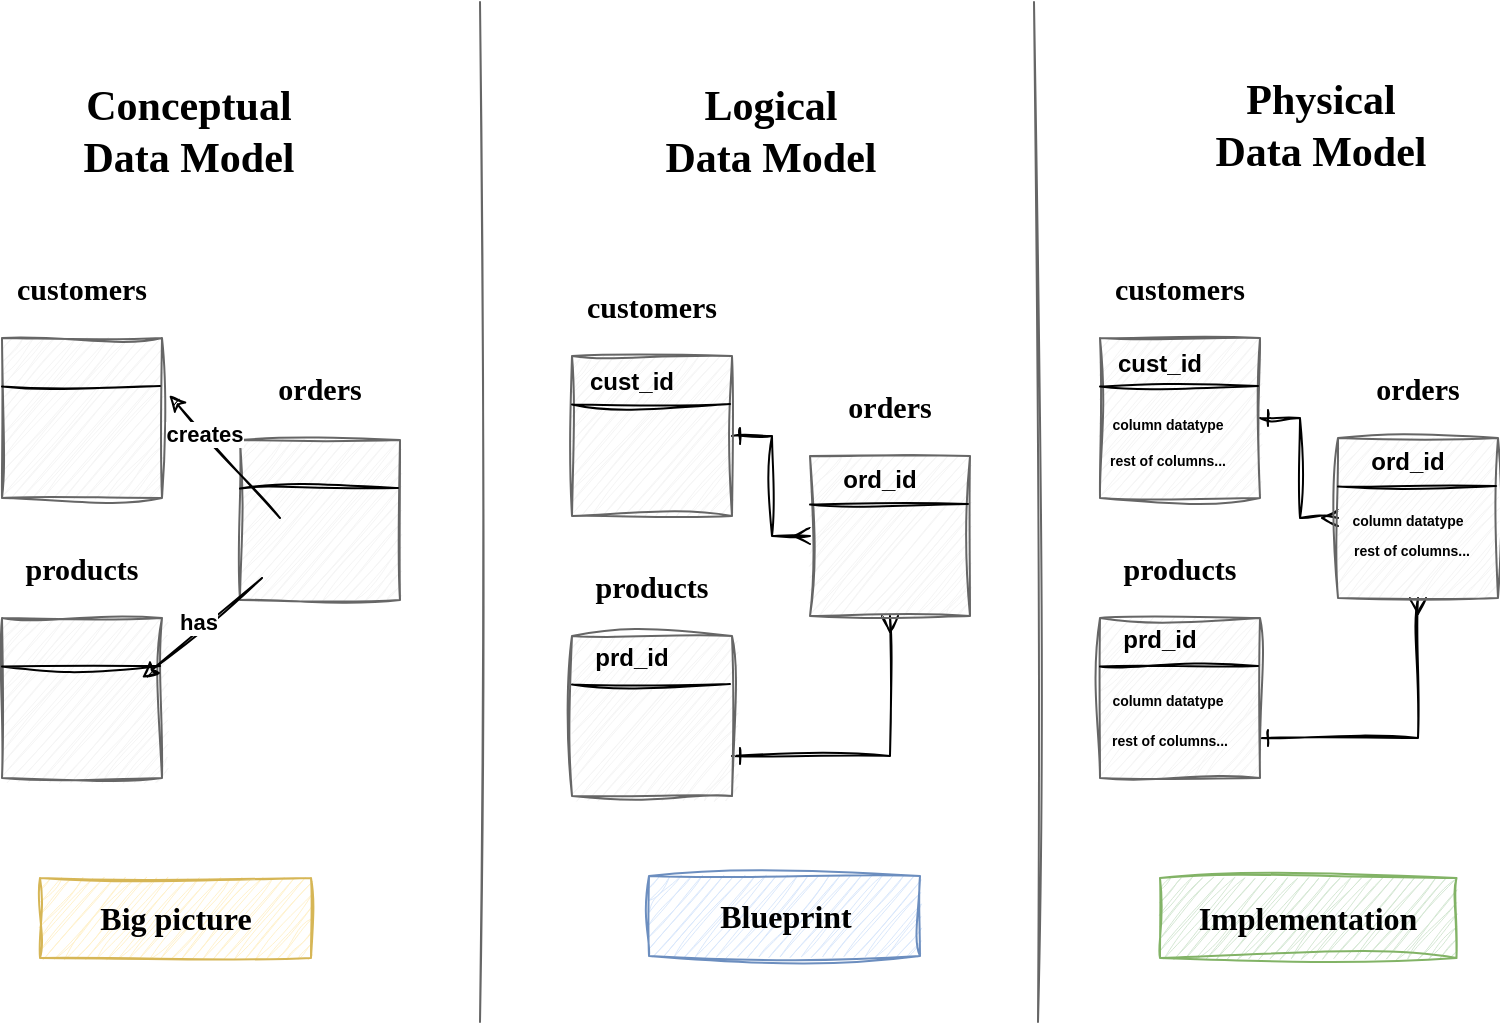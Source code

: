 <mxfile version="26.1.1">
  <diagram name="Page-1" id="EN14dxH6_i5rPOAZoOzE">
    <mxGraphModel dx="1036" dy="702" grid="1" gridSize="10" guides="1" tooltips="1" connect="1" arrows="1" fold="1" page="1" pageScale="1" pageWidth="850" pageHeight="1100" math="0" shadow="0">
      <root>
        <mxCell id="0" />
        <mxCell id="1" parent="0" />
        <mxCell id="tyqhJ8zjRIvEblvX_bp2-5" value="" style="rounded=0;whiteSpace=wrap;html=1;sketch=1;curveFitting=1;jiggle=2;fillColor=#f5f5f5;fontColor=#333333;strokeColor=#666666;" vertex="1" parent="1">
          <mxGeometry x="41" y="258" width="80" height="80" as="geometry" />
        </mxCell>
        <mxCell id="tyqhJ8zjRIvEblvX_bp2-6" value="&lt;b&gt;&lt;font face=&quot;Comic Sans MS&quot; style=&quot;font-size: 15px;&quot;&gt;customers&lt;/font&gt;&lt;/b&gt;" style="text;html=1;align=center;verticalAlign=middle;whiteSpace=wrap;rounded=0;" vertex="1" parent="1">
          <mxGeometry x="51" y="218" width="60" height="30" as="geometry" />
        </mxCell>
        <mxCell id="tyqhJ8zjRIvEblvX_bp2-8" value="&lt;b&gt;&lt;font face=&quot;Comic Sans MS&quot; style=&quot;font-size: 15px;&quot;&gt;orders&lt;/font&gt;&lt;/b&gt;" style="text;html=1;align=center;verticalAlign=middle;whiteSpace=wrap;rounded=0;" vertex="1" parent="1">
          <mxGeometry x="170" y="268" width="60" height="30" as="geometry" />
        </mxCell>
        <mxCell id="tyqhJ8zjRIvEblvX_bp2-10" value="&lt;b&gt;&lt;font face=&quot;Comic Sans MS&quot; style=&quot;font-size: 15px;&quot;&gt;products&lt;/font&gt;&lt;/b&gt;" style="text;html=1;align=center;verticalAlign=middle;whiteSpace=wrap;rounded=0;" vertex="1" parent="1">
          <mxGeometry x="51" y="358" width="60" height="30" as="geometry" />
        </mxCell>
        <mxCell id="tyqhJ8zjRIvEblvX_bp2-12" value="" style="endArrow=none;html=1;rounded=0;sketch=1;curveFitting=1;jiggle=2;" edge="1" parent="1">
          <mxGeometry width="50" height="50" relative="1" as="geometry">
            <mxPoint x="41" y="282.29" as="sourcePoint" />
            <mxPoint x="120" y="282" as="targetPoint" />
          </mxGeometry>
        </mxCell>
        <mxCell id="tyqhJ8zjRIvEblvX_bp2-13" value="" style="rounded=0;whiteSpace=wrap;html=1;sketch=1;curveFitting=1;jiggle=2;fillColor=#f5f5f5;fontColor=#333333;strokeColor=#666666;" vertex="1" parent="1">
          <mxGeometry x="160" y="309" width="80" height="80" as="geometry" />
        </mxCell>
        <mxCell id="tyqhJ8zjRIvEblvX_bp2-14" value="" style="endArrow=none;html=1;rounded=0;sketch=1;curveFitting=1;jiggle=2;" edge="1" parent="1">
          <mxGeometry width="50" height="50" relative="1" as="geometry">
            <mxPoint x="160" y="333.29" as="sourcePoint" />
            <mxPoint x="239" y="333" as="targetPoint" />
          </mxGeometry>
        </mxCell>
        <mxCell id="tyqhJ8zjRIvEblvX_bp2-15" value="" style="rounded=0;whiteSpace=wrap;html=1;sketch=1;curveFitting=1;jiggle=2;fillColor=#f5f5f5;fontColor=#333333;strokeColor=#666666;" vertex="1" parent="1">
          <mxGeometry x="41" y="398" width="80" height="80" as="geometry" />
        </mxCell>
        <mxCell id="tyqhJ8zjRIvEblvX_bp2-16" value="" style="endArrow=none;html=1;rounded=0;sketch=1;curveFitting=1;jiggle=2;" edge="1" parent="1">
          <mxGeometry width="50" height="50" relative="1" as="geometry">
            <mxPoint x="41" y="422.29" as="sourcePoint" />
            <mxPoint x="120" y="422" as="targetPoint" />
          </mxGeometry>
        </mxCell>
        <mxCell id="tyqhJ8zjRIvEblvX_bp2-17" value="" style="endArrow=classic;html=1;rounded=0;sketch=1;curveFitting=1;jiggle=2;" edge="1" parent="1">
          <mxGeometry width="50" height="50" relative="1" as="geometry">
            <mxPoint x="171" y="378" as="sourcePoint" />
            <mxPoint x="111" y="428" as="targetPoint" />
          </mxGeometry>
        </mxCell>
        <mxCell id="tyqhJ8zjRIvEblvX_bp2-19" value="&lt;b&gt;has&lt;/b&gt;" style="edgeLabel;html=1;align=center;verticalAlign=middle;resizable=0;points=[];" vertex="1" connectable="0" parent="tyqhJ8zjRIvEblvX_bp2-17">
          <mxGeometry x="0.011" y="-4" relative="1" as="geometry">
            <mxPoint x="1" as="offset" />
          </mxGeometry>
        </mxCell>
        <mxCell id="tyqhJ8zjRIvEblvX_bp2-18" value="" style="endArrow=classic;html=1;rounded=0;sketch=1;curveFitting=1;jiggle=2;exitX=0.25;exitY=0.5;exitDx=0;exitDy=0;exitPerimeter=0;entryX=1.045;entryY=0.357;entryDx=0;entryDy=0;entryPerimeter=0;" edge="1" parent="1" target="tyqhJ8zjRIvEblvX_bp2-5">
          <mxGeometry width="50" height="50" relative="1" as="geometry">
            <mxPoint x="180" y="348" as="sourcePoint" />
            <mxPoint x="110" y="328" as="targetPoint" />
          </mxGeometry>
        </mxCell>
        <mxCell id="tyqhJ8zjRIvEblvX_bp2-20" value="&lt;b&gt;creates&lt;/b&gt;" style="edgeLabel;html=1;align=center;verticalAlign=middle;resizable=0;points=[];" vertex="1" connectable="0" parent="tyqhJ8zjRIvEblvX_bp2-18">
          <mxGeometry x="0.378" relative="1" as="geometry">
            <mxPoint as="offset" />
          </mxGeometry>
        </mxCell>
        <mxCell id="tyqhJ8zjRIvEblvX_bp2-37" style="edgeStyle=orthogonalEdgeStyle;rounded=0;orthogonalLoop=1;jettySize=auto;html=1;exitX=1;exitY=0.5;exitDx=0;exitDy=0;entryX=0;entryY=0.5;entryDx=0;entryDy=0;endArrow=ERmany;endFill=0;startArrow=ERone;startFill=0;sketch=1;curveFitting=1;jiggle=2;" edge="1" parent="1" source="tyqhJ8zjRIvEblvX_bp2-21" target="tyqhJ8zjRIvEblvX_bp2-26">
          <mxGeometry relative="1" as="geometry" />
        </mxCell>
        <mxCell id="tyqhJ8zjRIvEblvX_bp2-21" value="" style="rounded=0;whiteSpace=wrap;html=1;sketch=1;curveFitting=1;jiggle=2;fillColor=#f5f5f5;fontColor=#333333;strokeColor=#666666;" vertex="1" parent="1">
          <mxGeometry x="326" y="267" width="80" height="80" as="geometry" />
        </mxCell>
        <mxCell id="tyqhJ8zjRIvEblvX_bp2-22" value="&lt;b&gt;&lt;font face=&quot;Comic Sans MS&quot; style=&quot;font-size: 15px;&quot;&gt;customers&lt;/font&gt;&lt;/b&gt;" style="text;html=1;align=center;verticalAlign=middle;whiteSpace=wrap;rounded=0;" vertex="1" parent="1">
          <mxGeometry x="336" y="227" width="60" height="30" as="geometry" />
        </mxCell>
        <mxCell id="tyqhJ8zjRIvEblvX_bp2-23" value="&lt;b&gt;&lt;font face=&quot;Comic Sans MS&quot; style=&quot;font-size: 15px;&quot;&gt;orders&lt;/font&gt;&lt;/b&gt;" style="text;html=1;align=center;verticalAlign=middle;whiteSpace=wrap;rounded=0;" vertex="1" parent="1">
          <mxGeometry x="455" y="277" width="60" height="30" as="geometry" />
        </mxCell>
        <mxCell id="tyqhJ8zjRIvEblvX_bp2-24" value="&lt;b&gt;&lt;font face=&quot;Comic Sans MS&quot; style=&quot;font-size: 15px;&quot;&gt;products&lt;/font&gt;&lt;/b&gt;" style="text;html=1;align=center;verticalAlign=middle;whiteSpace=wrap;rounded=0;" vertex="1" parent="1">
          <mxGeometry x="336" y="367" width="60" height="30" as="geometry" />
        </mxCell>
        <mxCell id="tyqhJ8zjRIvEblvX_bp2-25" value="" style="endArrow=none;html=1;rounded=0;sketch=1;curveFitting=1;jiggle=2;" edge="1" parent="1">
          <mxGeometry width="50" height="50" relative="1" as="geometry">
            <mxPoint x="326" y="291.29" as="sourcePoint" />
            <mxPoint x="405" y="291" as="targetPoint" />
          </mxGeometry>
        </mxCell>
        <mxCell id="tyqhJ8zjRIvEblvX_bp2-39" style="edgeStyle=orthogonalEdgeStyle;rounded=0;orthogonalLoop=1;jettySize=auto;html=1;exitX=0.5;exitY=1;exitDx=0;exitDy=0;entryX=1;entryY=0.75;entryDx=0;entryDy=0;endArrow=ERone;endFill=0;startArrow=ERmany;startFill=0;sketch=1;curveFitting=1;jiggle=2;" edge="1" parent="1" source="tyqhJ8zjRIvEblvX_bp2-26" target="tyqhJ8zjRIvEblvX_bp2-28">
          <mxGeometry relative="1" as="geometry" />
        </mxCell>
        <mxCell id="tyqhJ8zjRIvEblvX_bp2-26" value="" style="rounded=0;whiteSpace=wrap;html=1;sketch=1;curveFitting=1;jiggle=2;fillColor=#f5f5f5;fontColor=#333333;strokeColor=#666666;" vertex="1" parent="1">
          <mxGeometry x="445" y="317" width="80" height="80" as="geometry" />
        </mxCell>
        <mxCell id="tyqhJ8zjRIvEblvX_bp2-27" value="" style="endArrow=none;html=1;rounded=0;sketch=1;curveFitting=1;jiggle=2;" edge="1" parent="1">
          <mxGeometry width="50" height="50" relative="1" as="geometry">
            <mxPoint x="445" y="341.29" as="sourcePoint" />
            <mxPoint x="524" y="341" as="targetPoint" />
          </mxGeometry>
        </mxCell>
        <mxCell id="tyqhJ8zjRIvEblvX_bp2-28" value="" style="rounded=0;whiteSpace=wrap;html=1;sketch=1;curveFitting=1;jiggle=2;fillColor=#f5f5f5;fontColor=#333333;strokeColor=#666666;" vertex="1" parent="1">
          <mxGeometry x="326" y="407" width="80" height="80" as="geometry" />
        </mxCell>
        <mxCell id="tyqhJ8zjRIvEblvX_bp2-29" value="" style="endArrow=none;html=1;rounded=0;sketch=1;curveFitting=1;jiggle=2;" edge="1" parent="1">
          <mxGeometry width="50" height="50" relative="1" as="geometry">
            <mxPoint x="326" y="431.29" as="sourcePoint" />
            <mxPoint x="405" y="431" as="targetPoint" />
          </mxGeometry>
        </mxCell>
        <mxCell id="tyqhJ8zjRIvEblvX_bp2-34" value="&lt;b&gt;cust_id&lt;/b&gt;" style="text;html=1;align=center;verticalAlign=middle;whiteSpace=wrap;rounded=0;" vertex="1" parent="1">
          <mxGeometry x="326" y="265" width="60" height="30" as="geometry" />
        </mxCell>
        <mxCell id="tyqhJ8zjRIvEblvX_bp2-35" value="&lt;b&gt;ord_id&lt;/b&gt;" style="text;html=1;align=center;verticalAlign=middle;whiteSpace=wrap;rounded=0;" vertex="1" parent="1">
          <mxGeometry x="450" y="314" width="60" height="30" as="geometry" />
        </mxCell>
        <mxCell id="tyqhJ8zjRIvEblvX_bp2-36" value="&lt;b&gt;prd_id&lt;/b&gt;" style="text;html=1;align=center;verticalAlign=middle;whiteSpace=wrap;rounded=0;" vertex="1" parent="1">
          <mxGeometry x="326" y="403" width="60" height="30" as="geometry" />
        </mxCell>
        <mxCell id="tyqhJ8zjRIvEblvX_bp2-41" style="edgeStyle=orthogonalEdgeStyle;rounded=0;orthogonalLoop=1;jettySize=auto;html=1;exitX=1;exitY=0.5;exitDx=0;exitDy=0;entryX=0;entryY=0.5;entryDx=0;entryDy=0;endArrow=ERmany;endFill=0;startArrow=ERone;startFill=0;sketch=1;curveFitting=1;jiggle=2;" edge="1" parent="1" source="tyqhJ8zjRIvEblvX_bp2-42" target="tyqhJ8zjRIvEblvX_bp2-48">
          <mxGeometry relative="1" as="geometry" />
        </mxCell>
        <mxCell id="tyqhJ8zjRIvEblvX_bp2-42" value="" style="rounded=0;whiteSpace=wrap;html=1;sketch=1;curveFitting=1;jiggle=2;fillColor=#f5f5f5;fontColor=#333333;strokeColor=#666666;" vertex="1" parent="1">
          <mxGeometry x="590" y="258" width="80" height="80" as="geometry" />
        </mxCell>
        <mxCell id="tyqhJ8zjRIvEblvX_bp2-43" value="&lt;b&gt;&lt;font face=&quot;Comic Sans MS&quot; style=&quot;font-size: 15px;&quot;&gt;customers&lt;/font&gt;&lt;/b&gt;" style="text;html=1;align=center;verticalAlign=middle;whiteSpace=wrap;rounded=0;" vertex="1" parent="1">
          <mxGeometry x="600" y="218" width="60" height="30" as="geometry" />
        </mxCell>
        <mxCell id="tyqhJ8zjRIvEblvX_bp2-44" value="&lt;b&gt;&lt;font face=&quot;Comic Sans MS&quot; style=&quot;font-size: 15px;&quot;&gt;orders&lt;/font&gt;&lt;/b&gt;" style="text;html=1;align=center;verticalAlign=middle;whiteSpace=wrap;rounded=0;" vertex="1" parent="1">
          <mxGeometry x="719" y="268" width="60" height="30" as="geometry" />
        </mxCell>
        <mxCell id="tyqhJ8zjRIvEblvX_bp2-45" value="&lt;b&gt;&lt;font face=&quot;Comic Sans MS&quot; style=&quot;font-size: 15px;&quot;&gt;products&lt;/font&gt;&lt;/b&gt;" style="text;html=1;align=center;verticalAlign=middle;whiteSpace=wrap;rounded=0;" vertex="1" parent="1">
          <mxGeometry x="600" y="358" width="60" height="30" as="geometry" />
        </mxCell>
        <mxCell id="tyqhJ8zjRIvEblvX_bp2-46" value="" style="endArrow=none;html=1;rounded=0;sketch=1;curveFitting=1;jiggle=2;" edge="1" parent="1">
          <mxGeometry width="50" height="50" relative="1" as="geometry">
            <mxPoint x="590" y="282.29" as="sourcePoint" />
            <mxPoint x="669" y="282" as="targetPoint" />
          </mxGeometry>
        </mxCell>
        <mxCell id="tyqhJ8zjRIvEblvX_bp2-47" style="edgeStyle=orthogonalEdgeStyle;rounded=0;orthogonalLoop=1;jettySize=auto;html=1;exitX=0.5;exitY=1;exitDx=0;exitDy=0;entryX=1;entryY=0.75;entryDx=0;entryDy=0;endArrow=ERone;endFill=0;startArrow=ERmany;startFill=0;sketch=1;curveFitting=1;jiggle=2;" edge="1" parent="1" source="tyqhJ8zjRIvEblvX_bp2-48" target="tyqhJ8zjRIvEblvX_bp2-50">
          <mxGeometry relative="1" as="geometry" />
        </mxCell>
        <mxCell id="tyqhJ8zjRIvEblvX_bp2-48" value="" style="rounded=0;whiteSpace=wrap;html=1;sketch=1;curveFitting=1;jiggle=2;fillColor=#f5f5f5;fontColor=#333333;strokeColor=#666666;" vertex="1" parent="1">
          <mxGeometry x="709" y="308" width="80" height="80" as="geometry" />
        </mxCell>
        <mxCell id="tyqhJ8zjRIvEblvX_bp2-49" value="" style="endArrow=none;html=1;rounded=0;sketch=1;curveFitting=1;jiggle=2;" edge="1" parent="1">
          <mxGeometry width="50" height="50" relative="1" as="geometry">
            <mxPoint x="709" y="332.29" as="sourcePoint" />
            <mxPoint x="788" y="332" as="targetPoint" />
          </mxGeometry>
        </mxCell>
        <mxCell id="tyqhJ8zjRIvEblvX_bp2-50" value="" style="rounded=0;whiteSpace=wrap;html=1;sketch=1;curveFitting=1;jiggle=2;fillColor=#f5f5f5;fontColor=#333333;strokeColor=#666666;" vertex="1" parent="1">
          <mxGeometry x="590" y="398" width="80" height="80" as="geometry" />
        </mxCell>
        <mxCell id="tyqhJ8zjRIvEblvX_bp2-51" value="" style="endArrow=none;html=1;rounded=0;sketch=1;curveFitting=1;jiggle=2;" edge="1" parent="1">
          <mxGeometry width="50" height="50" relative="1" as="geometry">
            <mxPoint x="590" y="422.29" as="sourcePoint" />
            <mxPoint x="669" y="422" as="targetPoint" />
          </mxGeometry>
        </mxCell>
        <mxCell id="tyqhJ8zjRIvEblvX_bp2-52" value="&lt;b&gt;cust_id&lt;/b&gt;" style="text;html=1;align=center;verticalAlign=middle;whiteSpace=wrap;rounded=0;" vertex="1" parent="1">
          <mxGeometry x="590" y="256" width="60" height="30" as="geometry" />
        </mxCell>
        <mxCell id="tyqhJ8zjRIvEblvX_bp2-53" value="&lt;b&gt;ord_id&lt;/b&gt;" style="text;html=1;align=center;verticalAlign=middle;whiteSpace=wrap;rounded=0;" vertex="1" parent="1">
          <mxGeometry x="714" y="305" width="60" height="30" as="geometry" />
        </mxCell>
        <mxCell id="tyqhJ8zjRIvEblvX_bp2-54" value="&lt;b&gt;prd_id&lt;/b&gt;" style="text;html=1;align=center;verticalAlign=middle;whiteSpace=wrap;rounded=0;" vertex="1" parent="1">
          <mxGeometry x="590" y="394" width="60" height="30" as="geometry" />
        </mxCell>
        <mxCell id="tyqhJ8zjRIvEblvX_bp2-55" value="&lt;font style=&quot;font-size: 7px;&quot;&gt;&lt;b&gt;column datatype&lt;/b&gt;&lt;/font&gt;" style="text;html=1;align=center;verticalAlign=middle;whiteSpace=wrap;rounded=0;" vertex="1" parent="1">
          <mxGeometry x="594" y="285" width="60" height="30" as="geometry" />
        </mxCell>
        <mxCell id="tyqhJ8zjRIvEblvX_bp2-56" value="&lt;font style=&quot;font-size: 7px;&quot;&gt;&lt;b&gt;column datatype&lt;/b&gt;&lt;/font&gt;" style="text;html=1;align=center;verticalAlign=middle;whiteSpace=wrap;rounded=0;" vertex="1" parent="1">
          <mxGeometry x="714" y="333" width="60" height="30" as="geometry" />
        </mxCell>
        <mxCell id="tyqhJ8zjRIvEblvX_bp2-57" value="&lt;font style=&quot;font-size: 7px;&quot;&gt;&lt;b&gt;column datatype&lt;/b&gt;&lt;/font&gt;" style="text;html=1;align=center;verticalAlign=middle;whiteSpace=wrap;rounded=0;" vertex="1" parent="1">
          <mxGeometry x="594" y="423" width="60" height="30" as="geometry" />
        </mxCell>
        <mxCell id="tyqhJ8zjRIvEblvX_bp2-58" value="&lt;font style=&quot;font-size: 7px;&quot;&gt;&lt;b&gt;rest of columns...&lt;/b&gt;&lt;/font&gt;&lt;span style=&quot;color: rgba(0, 0, 0, 0); font-family: monospace; font-size: 0px; text-align: start; text-wrap-mode: nowrap;&quot;&gt;%3CmxGraphModel%3E%3Croot%3E%3CmxCell%20id%3D%220%22%2F%3E%3CmxCell%20id%3D%221%22%20parent%3D%220%22%2F%3E%3CmxCell%20id%3D%222%22%20value%3D%22%26lt%3Bfont%20style%3D%26quot%3Bfont-size%3A%207px%3B%26quot%3B%26gt%3B%26lt%3Bb%26gt%3Bcolumn%20datatype%26lt%3B%2Fb%26gt%3B%26lt%3B%2Ffont%26gt%3B%22%20style%3D%22text%3Bhtml%3D1%3Balign%3Dcenter%3BverticalAlign%3Dmiddle%3BwhiteSpace%3Dwrap%3Brounded%3D0%3B%22%20vertex%3D%221%22%20parent%3D%221%22%3E%3CmxGeometry%20x%3D%22594%22%20y%3D%22307%22%20width%3D%2260%22%20height%3D%2230%22%20as%3D%22geometry%22%2F%3E%3C%2FmxCell%3E%3C%2Froot%3E%3C%2FmxGraphModel%3E&lt;/span&gt;" style="text;html=1;align=center;verticalAlign=middle;whiteSpace=wrap;rounded=0;" vertex="1" parent="1">
          <mxGeometry x="594" y="303" width="60" height="30" as="geometry" />
        </mxCell>
        <mxCell id="tyqhJ8zjRIvEblvX_bp2-59" value="&lt;font style=&quot;font-size: 7px;&quot;&gt;&lt;b&gt;rest of columns...&lt;/b&gt;&lt;/font&gt;&lt;span style=&quot;color: rgba(0, 0, 0, 0); font-family: monospace; font-size: 0px; text-align: start; text-wrap-mode: nowrap;&quot;&gt;%3CmxGraphModel%3E%3Croot%3E%3CmxCell%20id%3D%220%22%2F%3E%3CmxCell%20id%3D%221%22%20parent%3D%220%22%2F%3E%3CmxCell%20id%3D%222%22%20value%3D%22%26lt%3Bfont%20style%3D%26quot%3Bfont-size%3A%207px%3B%26quot%3B%26gt%3B%26lt%3Bb%26gt%3Bcolumn%20datatype%26lt%3B%2Fb%26gt%3B%26lt%3B%2Ffont%26gt%3B%22%20style%3D%22text%3Bhtml%3D1%3Balign%3Dcenter%3BverticalAlign%3Dmiddle%3BwhiteSpace%3Dwrap%3Brounded%3D0%3B%22%20vertex%3D%221%22%20parent%3D%221%22%3E%3CmxGeometry%20x%3D%22594%22%20y%3D%22307%22%20width%3D%2260%22%20height%3D%2230%22%20as%3D%22geometry%22%2F%3E%3C%2FmxCell%3E%3C%2Froot%3E%3C%2FmxGraphModel%3E&lt;/span&gt;" style="text;html=1;align=center;verticalAlign=middle;whiteSpace=wrap;rounded=0;" vertex="1" parent="1">
          <mxGeometry x="716" y="348" width="60" height="30" as="geometry" />
        </mxCell>
        <mxCell id="tyqhJ8zjRIvEblvX_bp2-60" value="&lt;font style=&quot;font-size: 7px;&quot;&gt;&lt;b&gt;rest of columns...&lt;/b&gt;&lt;/font&gt;&lt;span style=&quot;color: rgba(0, 0, 0, 0); font-family: monospace; font-size: 0px; text-align: start; text-wrap-mode: nowrap;&quot;&gt;%3CmxGraphModel%3E%3Croot%3E%3CmxCell%20id%3D%220%22%2F%3E%3CmxCell%20id%3D%221%22%20parent%3D%220%22%2F%3E%3CmxCell%20id%3D%222%22%20value%3D%22%26lt%3Bfont%20style%3D%26quot%3Bfont-size%3A%207px%3B%26quot%3B%26gt%3B%26lt%3Bb%26gt%3Bcolumn%20datatype%26lt%3B%2Fb%26gt%3B%26lt%3B%2Ffont%26gt%3B%22%20style%3D%22text%3Bhtml%3D1%3Balign%3Dcenter%3BverticalAlign%3Dmiddle%3BwhiteSpace%3Dwrap%3Brounded%3D0%3B%22%20vertex%3D%221%22%20parent%3D%221%22%3E%3CmxGeometry%20x%3D%22594%22%20y%3D%22307%22%20width%3D%2260%22%20height%3D%2230%22%20as%3D%22geometry%22%2F%3E%3C%2FmxCell%3E%3C%2Froot%3E%3C%2FmxGraphModel%3E&lt;/span&gt;" style="text;html=1;align=center;verticalAlign=middle;whiteSpace=wrap;rounded=0;" vertex="1" parent="1">
          <mxGeometry x="595" y="443" width="60" height="30" as="geometry" />
        </mxCell>
        <mxCell id="tyqhJ8zjRIvEblvX_bp2-61" value="" style="endArrow=none;html=1;rounded=0;sketch=1;curveFitting=1;jiggle=2;fillColor=#f5f5f5;strokeColor=#666666;" edge="1" parent="1">
          <mxGeometry width="50" height="50" relative="1" as="geometry">
            <mxPoint x="280" y="600" as="sourcePoint" />
            <mxPoint x="280" y="90" as="targetPoint" />
          </mxGeometry>
        </mxCell>
        <mxCell id="tyqhJ8zjRIvEblvX_bp2-62" value="" style="endArrow=none;html=1;rounded=0;sketch=1;curveFitting=1;jiggle=2;fillColor=#f5f5f5;strokeColor=#666666;" edge="1" parent="1">
          <mxGeometry width="50" height="50" relative="1" as="geometry">
            <mxPoint x="559" y="600" as="sourcePoint" />
            <mxPoint x="557" y="90" as="targetPoint" />
          </mxGeometry>
        </mxCell>
        <mxCell id="tyqhJ8zjRIvEblvX_bp2-63" value="&lt;b&gt;&lt;font face=&quot;Comic Sans MS&quot; style=&quot;font-size: 21px; background-color: light-dark(#ffffff, var(--ge-dark-color, #121212));&quot;&gt;Conceptual&lt;/font&gt;&lt;/b&gt;&lt;div&gt;&lt;b&gt;&lt;font face=&quot;Comic Sans MS&quot; style=&quot;font-size: 21px; background-color: light-dark(#ffffff, var(--ge-dark-color, #121212));&quot;&gt;Data Model&lt;/font&gt;&lt;/b&gt;&lt;/div&gt;" style="text;html=1;align=center;verticalAlign=middle;whiteSpace=wrap;rounded=0;fillColor=none;strokeColor=none;" vertex="1" parent="1">
          <mxGeometry x="60" y="140" width="149" height="30" as="geometry" />
        </mxCell>
        <mxCell id="tyqhJ8zjRIvEblvX_bp2-64" value="&lt;b&gt;&lt;font face=&quot;Comic Sans MS&quot; style=&quot;font-size: 21px; background-color: light-dark(#ffffff, var(--ge-dark-color, #121212));&quot;&gt;Logical&lt;/font&gt;&lt;/b&gt;&lt;div&gt;&lt;b&gt;&lt;font face=&quot;Comic Sans MS&quot; style=&quot;font-size: 21px; background-color: light-dark(#ffffff, var(--ge-dark-color, #121212));&quot;&gt;Data Model&lt;/font&gt;&lt;/b&gt;&lt;/div&gt;" style="text;html=1;align=center;verticalAlign=middle;whiteSpace=wrap;rounded=0;fillColor=none;strokeColor=none;" vertex="1" parent="1">
          <mxGeometry x="351" y="140" width="149" height="30" as="geometry" />
        </mxCell>
        <mxCell id="tyqhJ8zjRIvEblvX_bp2-65" value="&lt;div&gt;&lt;b&gt;&lt;font face=&quot;Comic Sans MS&quot; style=&quot;font-size: 21px; background-color: light-dark(#ffffff, var(--ge-dark-color, #121212));&quot;&gt;Physical&lt;/font&gt;&lt;/b&gt;&lt;/div&gt;&lt;div&gt;&lt;b&gt;&lt;font face=&quot;Comic Sans MS&quot; style=&quot;font-size: 21px; background-color: light-dark(#ffffff, var(--ge-dark-color, #121212));&quot;&gt;Data Model&lt;/font&gt;&lt;/b&gt;&lt;/div&gt;" style="text;html=1;align=center;verticalAlign=middle;whiteSpace=wrap;rounded=0;fillColor=none;strokeColor=none;" vertex="1" parent="1">
          <mxGeometry x="626" y="137" width="149" height="30" as="geometry" />
        </mxCell>
        <mxCell id="tyqhJ8zjRIvEblvX_bp2-66" value="&lt;b&gt;&lt;font face=&quot;Comic Sans MS&quot; style=&quot;font-size: 16px;&quot;&gt;Big picture&lt;/font&gt;&lt;/b&gt;" style="rounded=0;whiteSpace=wrap;html=1;fillColor=#fff2cc;strokeColor=#d6b656;sketch=1;curveFitting=1;jiggle=2;" vertex="1" parent="1">
          <mxGeometry x="60" y="528" width="135.5" height="40" as="geometry" />
        </mxCell>
        <mxCell id="tyqhJ8zjRIvEblvX_bp2-67" value="&lt;b&gt;&lt;font face=&quot;Comic Sans MS&quot; style=&quot;font-size: 16px;&quot;&gt;Blueprint&lt;/font&gt;&lt;/b&gt;" style="rounded=0;whiteSpace=wrap;html=1;fillColor=#dae8fc;strokeColor=#6c8ebf;sketch=1;curveFitting=1;jiggle=2;" vertex="1" parent="1">
          <mxGeometry x="364.5" y="527" width="135.5" height="40" as="geometry" />
        </mxCell>
        <mxCell id="tyqhJ8zjRIvEblvX_bp2-68" value="&lt;b&gt;&lt;font face=&quot;Comic Sans MS&quot; style=&quot;font-size: 16px;&quot;&gt;Implementation&lt;/font&gt;&lt;/b&gt;" style="rounded=0;whiteSpace=wrap;html=1;fillColor=#d5e8d4;strokeColor=#82b366;sketch=1;curveFitting=1;jiggle=2;" vertex="1" parent="1">
          <mxGeometry x="620" y="528" width="148.25" height="40" as="geometry" />
        </mxCell>
      </root>
    </mxGraphModel>
  </diagram>
</mxfile>
